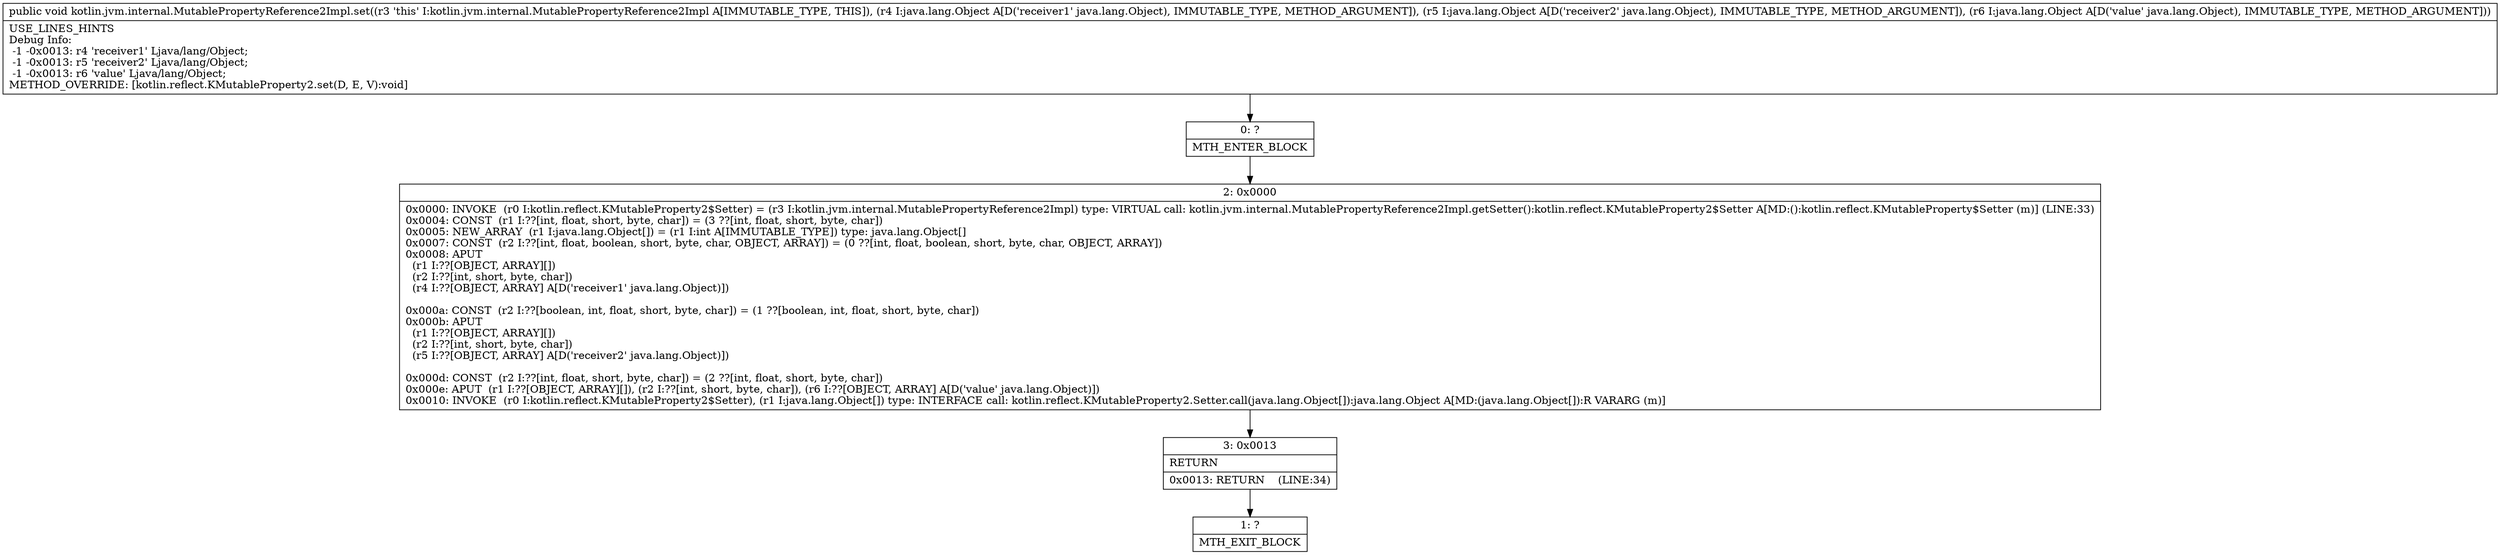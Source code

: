 digraph "CFG forkotlin.jvm.internal.MutablePropertyReference2Impl.set(Ljava\/lang\/Object;Ljava\/lang\/Object;Ljava\/lang\/Object;)V" {
Node_0 [shape=record,label="{0\:\ ?|MTH_ENTER_BLOCK\l}"];
Node_2 [shape=record,label="{2\:\ 0x0000|0x0000: INVOKE  (r0 I:kotlin.reflect.KMutableProperty2$Setter) = (r3 I:kotlin.jvm.internal.MutablePropertyReference2Impl) type: VIRTUAL call: kotlin.jvm.internal.MutablePropertyReference2Impl.getSetter():kotlin.reflect.KMutableProperty2$Setter A[MD:():kotlin.reflect.KMutableProperty$Setter (m)] (LINE:33)\l0x0004: CONST  (r1 I:??[int, float, short, byte, char]) = (3 ??[int, float, short, byte, char]) \l0x0005: NEW_ARRAY  (r1 I:java.lang.Object[]) = (r1 I:int A[IMMUTABLE_TYPE]) type: java.lang.Object[] \l0x0007: CONST  (r2 I:??[int, float, boolean, short, byte, char, OBJECT, ARRAY]) = (0 ??[int, float, boolean, short, byte, char, OBJECT, ARRAY]) \l0x0008: APUT  \l  (r1 I:??[OBJECT, ARRAY][])\l  (r2 I:??[int, short, byte, char])\l  (r4 I:??[OBJECT, ARRAY] A[D('receiver1' java.lang.Object)])\l \l0x000a: CONST  (r2 I:??[boolean, int, float, short, byte, char]) = (1 ??[boolean, int, float, short, byte, char]) \l0x000b: APUT  \l  (r1 I:??[OBJECT, ARRAY][])\l  (r2 I:??[int, short, byte, char])\l  (r5 I:??[OBJECT, ARRAY] A[D('receiver2' java.lang.Object)])\l \l0x000d: CONST  (r2 I:??[int, float, short, byte, char]) = (2 ??[int, float, short, byte, char]) \l0x000e: APUT  (r1 I:??[OBJECT, ARRAY][]), (r2 I:??[int, short, byte, char]), (r6 I:??[OBJECT, ARRAY] A[D('value' java.lang.Object)]) \l0x0010: INVOKE  (r0 I:kotlin.reflect.KMutableProperty2$Setter), (r1 I:java.lang.Object[]) type: INTERFACE call: kotlin.reflect.KMutableProperty2.Setter.call(java.lang.Object[]):java.lang.Object A[MD:(java.lang.Object[]):R VARARG (m)]\l}"];
Node_3 [shape=record,label="{3\:\ 0x0013|RETURN\l|0x0013: RETURN    (LINE:34)\l}"];
Node_1 [shape=record,label="{1\:\ ?|MTH_EXIT_BLOCK\l}"];
MethodNode[shape=record,label="{public void kotlin.jvm.internal.MutablePropertyReference2Impl.set((r3 'this' I:kotlin.jvm.internal.MutablePropertyReference2Impl A[IMMUTABLE_TYPE, THIS]), (r4 I:java.lang.Object A[D('receiver1' java.lang.Object), IMMUTABLE_TYPE, METHOD_ARGUMENT]), (r5 I:java.lang.Object A[D('receiver2' java.lang.Object), IMMUTABLE_TYPE, METHOD_ARGUMENT]), (r6 I:java.lang.Object A[D('value' java.lang.Object), IMMUTABLE_TYPE, METHOD_ARGUMENT]))  | USE_LINES_HINTS\lDebug Info:\l  \-1 \-0x0013: r4 'receiver1' Ljava\/lang\/Object;\l  \-1 \-0x0013: r5 'receiver2' Ljava\/lang\/Object;\l  \-1 \-0x0013: r6 'value' Ljava\/lang\/Object;\lMETHOD_OVERRIDE: [kotlin.reflect.KMutableProperty2.set(D, E, V):void]\l}"];
MethodNode -> Node_0;Node_0 -> Node_2;
Node_2 -> Node_3;
Node_3 -> Node_1;
}

